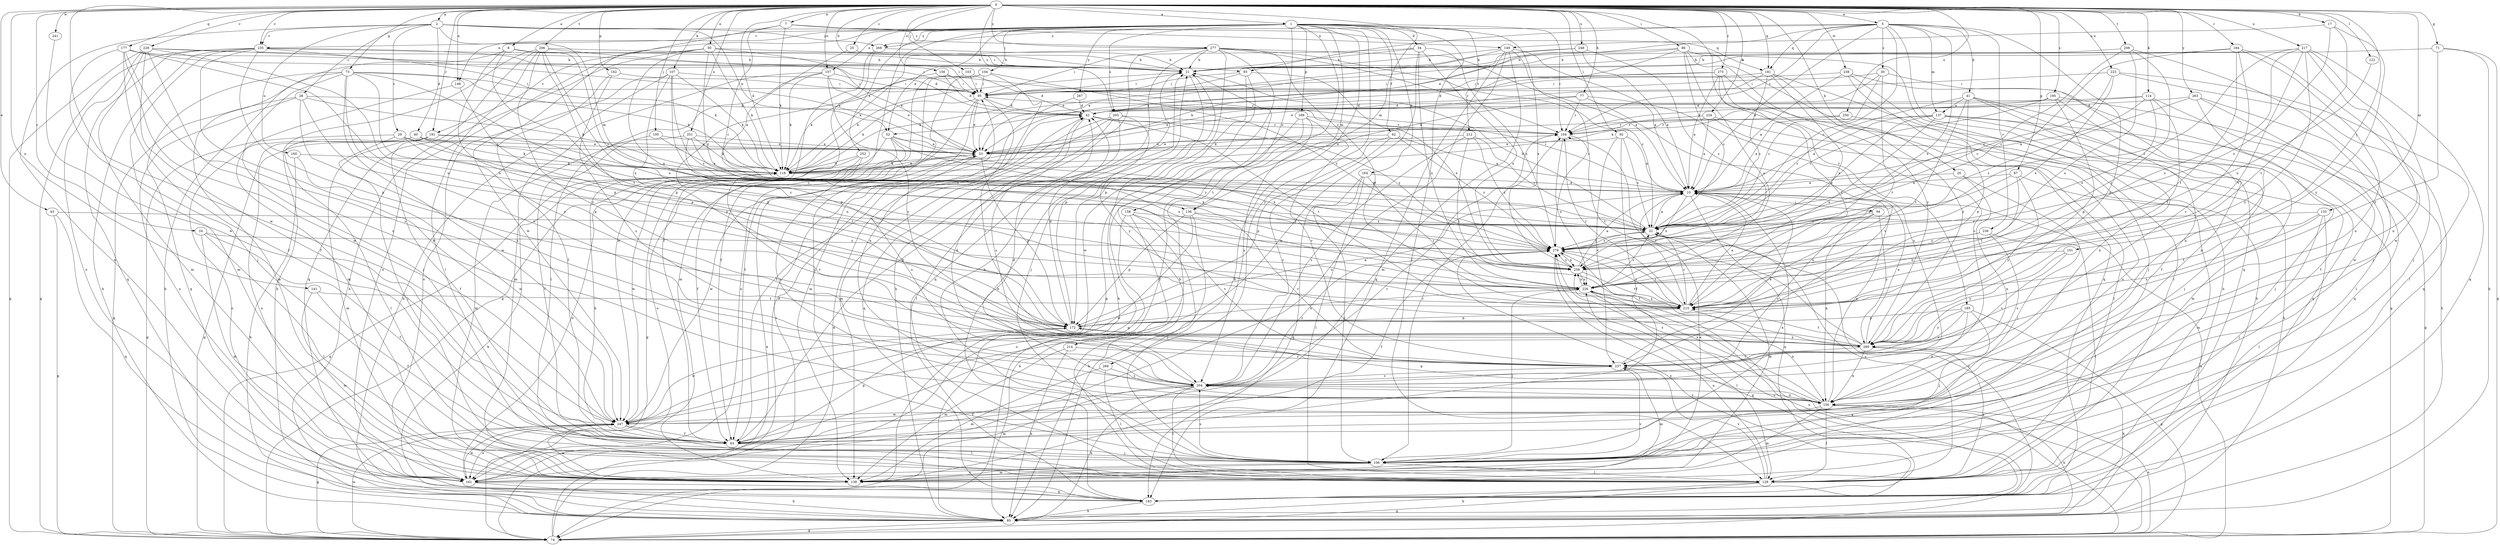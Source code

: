 strict digraph  {
0;
1;
2;
5;
7;
8;
10;
17;
20;
21;
24;
25;
28;
29;
30;
32;
34;
40;
41;
42;
43;
50;
52;
53;
62;
63;
67;
71;
73;
74;
77;
85;
86;
92;
93;
94;
95;
100;
101;
103;
104;
106;
107;
114;
118;
122;
128;
133;
136;
137;
138;
141;
148;
149;
150;
156;
157;
158;
160;
161;
162;
164;
169;
172;
177;
181;
183;
184;
185;
191;
194;
195;
203;
204;
206;
208;
212;
214;
215;
217;
223;
224;
226;
228;
235;
236;
237;
238;
241;
247;
248;
250;
251;
252;
258;
263;
266;
267;
268;
269;
275;
277;
279;
0 -> 1  [label=a];
0 -> 2  [label=a];
0 -> 5  [label=a];
0 -> 7  [label=a];
0 -> 8  [label=a];
0 -> 17  [label=b];
0 -> 20  [label=b];
0 -> 21  [label=b];
0 -> 24  [label=c];
0 -> 25  [label=c];
0 -> 43  [label=e];
0 -> 50  [label=e];
0 -> 67  [label=g];
0 -> 71  [label=g];
0 -> 73  [label=g];
0 -> 77  [label=h];
0 -> 86  [label=i];
0 -> 92  [label=i];
0 -> 100  [label=j];
0 -> 101  [label=j];
0 -> 103  [label=j];
0 -> 107  [label=k];
0 -> 114  [label=k];
0 -> 118  [label=k];
0 -> 122  [label=l];
0 -> 133  [label=m];
0 -> 136  [label=m];
0 -> 141  [label=n];
0 -> 148  [label=n];
0 -> 156  [label=o];
0 -> 157  [label=o];
0 -> 162  [label=p];
0 -> 177  [label=q];
0 -> 181  [label=q];
0 -> 184  [label=r];
0 -> 185  [label=r];
0 -> 191  [label=r];
0 -> 195  [label=s];
0 -> 203  [label=s];
0 -> 206  [label=t];
0 -> 208  [label=t];
0 -> 217  [label=u];
0 -> 223  [label=u];
0 -> 224  [label=u];
0 -> 228  [label=v];
0 -> 235  [label=v];
0 -> 238  [label=w];
0 -> 241  [label=w];
0 -> 247  [label=w];
0 -> 248  [label=x];
0 -> 250  [label=x];
0 -> 251  [label=x];
0 -> 263  [label=y];
0 -> 275  [label=z];
0 -> 277  [label=z];
1 -> 34  [label=d];
1 -> 52  [label=e];
1 -> 62  [label=f];
1 -> 63  [label=f];
1 -> 85  [label=h];
1 -> 104  [label=j];
1 -> 128  [label=l];
1 -> 136  [label=m];
1 -> 148  [label=n];
1 -> 157  [label=o];
1 -> 158  [label=o];
1 -> 164  [label=p];
1 -> 169  [label=p];
1 -> 191  [label=r];
1 -> 194  [label=r];
1 -> 203  [label=s];
1 -> 212  [label=t];
1 -> 214  [label=t];
1 -> 235  [label=v];
1 -> 252  [label=x];
1 -> 258  [label=x];
1 -> 266  [label=y];
1 -> 267  [label=y];
1 -> 268  [label=y];
2 -> 28  [label=c];
2 -> 29  [label=c];
2 -> 40  [label=d];
2 -> 52  [label=e];
2 -> 136  [label=m];
2 -> 160  [label=o];
2 -> 161  [label=o];
2 -> 181  [label=q];
2 -> 235  [label=v];
2 -> 268  [label=y];
5 -> 10  [label=a];
5 -> 30  [label=c];
5 -> 32  [label=c];
5 -> 41  [label=d];
5 -> 52  [label=e];
5 -> 93  [label=i];
5 -> 137  [label=m];
5 -> 181  [label=q];
5 -> 183  [label=q];
5 -> 194  [label=r];
5 -> 236  [label=v];
5 -> 258  [label=x];
5 -> 268  [label=y];
5 -> 269  [label=y];
7 -> 32  [label=c];
7 -> 118  [label=k];
7 -> 149  [label=n];
7 -> 247  [label=w];
7 -> 277  [label=z];
8 -> 32  [label=c];
8 -> 85  [label=h];
8 -> 93  [label=i];
8 -> 172  [label=p];
8 -> 215  [label=t];
10 -> 94  [label=i];
10 -> 95  [label=i];
10 -> 183  [label=q];
10 -> 258  [label=x];
17 -> 149  [label=n];
17 -> 215  [label=t];
17 -> 258  [label=x];
17 -> 269  [label=y];
20 -> 10  [label=a];
20 -> 106  [label=j];
20 -> 150  [label=n];
21 -> 95  [label=i];
21 -> 106  [label=j];
21 -> 172  [label=p];
24 -> 63  [label=f];
24 -> 128  [label=l];
24 -> 138  [label=m];
24 -> 279  [label=z];
25 -> 10  [label=a];
25 -> 21  [label=b];
28 -> 42  [label=d];
28 -> 74  [label=g];
28 -> 118  [label=k];
28 -> 161  [label=o];
28 -> 172  [label=p];
28 -> 204  [label=s];
29 -> 53  [label=e];
29 -> 74  [label=g];
29 -> 106  [label=j];
29 -> 118  [label=k];
29 -> 226  [label=u];
29 -> 279  [label=z];
30 -> 32  [label=c];
30 -> 95  [label=i];
30 -> 118  [label=k];
30 -> 150  [label=n];
30 -> 215  [label=t];
32 -> 10  [label=a];
32 -> 21  [label=b];
32 -> 138  [label=m];
32 -> 279  [label=z];
34 -> 21  [label=b];
34 -> 95  [label=i];
34 -> 226  [label=u];
34 -> 247  [label=w];
34 -> 258  [label=x];
34 -> 279  [label=z];
40 -> 32  [label=c];
40 -> 53  [label=e];
40 -> 128  [label=l];
40 -> 161  [label=o];
40 -> 215  [label=t];
41 -> 32  [label=c];
41 -> 63  [label=f];
41 -> 150  [label=n];
41 -> 172  [label=p];
41 -> 183  [label=q];
41 -> 215  [label=t];
41 -> 137  [label=o];
42 -> 194  [label=r];
42 -> 204  [label=s];
42 -> 215  [label=t];
42 -> 279  [label=z];
43 -> 32  [label=c];
43 -> 74  [label=g];
43 -> 183  [label=q];
50 -> 21  [label=b];
50 -> 32  [label=c];
50 -> 53  [label=e];
50 -> 85  [label=h];
50 -> 118  [label=k];
50 -> 161  [label=o];
50 -> 258  [label=x];
52 -> 53  [label=e];
52 -> 63  [label=f];
52 -> 74  [label=g];
52 -> 161  [label=o];
52 -> 226  [label=u];
52 -> 258  [label=x];
53 -> 118  [label=k];
53 -> 172  [label=p];
53 -> 204  [label=s];
53 -> 247  [label=w];
62 -> 10  [label=a];
62 -> 53  [label=e];
62 -> 172  [label=p];
62 -> 204  [label=s];
62 -> 279  [label=z];
63 -> 21  [label=b];
63 -> 106  [label=j];
63 -> 118  [label=k];
63 -> 172  [label=p];
63 -> 194  [label=r];
67 -> 10  [label=a];
67 -> 138  [label=m];
67 -> 215  [label=t];
67 -> 269  [label=y];
67 -> 279  [label=z];
71 -> 21  [label=b];
71 -> 74  [label=g];
71 -> 85  [label=h];
71 -> 269  [label=y];
73 -> 95  [label=i];
73 -> 106  [label=j];
73 -> 118  [label=k];
73 -> 138  [label=m];
73 -> 183  [label=q];
73 -> 237  [label=v];
73 -> 247  [label=w];
73 -> 258  [label=x];
73 -> 269  [label=y];
74 -> 10  [label=a];
74 -> 42  [label=d];
74 -> 53  [label=e];
74 -> 95  [label=i];
74 -> 150  [label=n];
74 -> 247  [label=w];
74 -> 279  [label=z];
77 -> 42  [label=d];
77 -> 53  [label=e];
77 -> 194  [label=r];
77 -> 204  [label=s];
77 -> 237  [label=v];
85 -> 74  [label=g];
85 -> 118  [label=k];
85 -> 226  [label=u];
86 -> 21  [label=b];
86 -> 32  [label=c];
86 -> 53  [label=e];
86 -> 85  [label=h];
86 -> 118  [label=k];
86 -> 183  [label=q];
86 -> 226  [label=u];
86 -> 269  [label=y];
92 -> 10  [label=a];
92 -> 32  [label=c];
92 -> 53  [label=e];
92 -> 63  [label=f];
92 -> 237  [label=v];
93 -> 85  [label=h];
93 -> 95  [label=i];
93 -> 118  [label=k];
93 -> 247  [label=w];
93 -> 258  [label=x];
94 -> 32  [label=c];
94 -> 150  [label=n];
94 -> 204  [label=s];
94 -> 269  [label=y];
95 -> 42  [label=d];
95 -> 53  [label=e];
95 -> 63  [label=f];
95 -> 118  [label=k];
95 -> 161  [label=o];
95 -> 237  [label=v];
100 -> 10  [label=a];
100 -> 53  [label=e];
100 -> 63  [label=f];
101 -> 237  [label=v];
101 -> 258  [label=x];
101 -> 269  [label=y];
103 -> 42  [label=d];
103 -> 95  [label=i];
103 -> 172  [label=p];
104 -> 63  [label=f];
104 -> 95  [label=i];
104 -> 106  [label=j];
104 -> 138  [label=m];
104 -> 150  [label=n];
104 -> 279  [label=z];
106 -> 10  [label=a];
106 -> 21  [label=b];
106 -> 128  [label=l];
106 -> 138  [label=m];
106 -> 161  [label=o];
106 -> 194  [label=r];
106 -> 204  [label=s];
107 -> 85  [label=h];
107 -> 95  [label=i];
107 -> 118  [label=k];
107 -> 161  [label=o];
107 -> 172  [label=p];
107 -> 269  [label=y];
107 -> 279  [label=z];
114 -> 10  [label=a];
114 -> 42  [label=d];
114 -> 194  [label=r];
114 -> 215  [label=t];
114 -> 247  [label=w];
114 -> 258  [label=x];
118 -> 10  [label=a];
118 -> 21  [label=b];
118 -> 53  [label=e];
118 -> 74  [label=g];
118 -> 237  [label=v];
122 -> 226  [label=u];
128 -> 21  [label=b];
128 -> 32  [label=c];
128 -> 74  [label=g];
128 -> 85  [label=h];
128 -> 226  [label=u];
128 -> 237  [label=v];
128 -> 269  [label=y];
133 -> 32  [label=c];
133 -> 106  [label=j];
133 -> 128  [label=l];
133 -> 215  [label=t];
133 -> 269  [label=y];
136 -> 32  [label=c];
136 -> 85  [label=h];
136 -> 172  [label=p];
136 -> 237  [label=v];
136 -> 247  [label=w];
137 -> 10  [label=a];
137 -> 74  [label=g];
137 -> 106  [label=j];
137 -> 138  [label=m];
137 -> 194  [label=r];
137 -> 226  [label=u];
137 -> 279  [label=z];
138 -> 10  [label=a];
138 -> 237  [label=v];
138 -> 247  [label=w];
141 -> 63  [label=f];
141 -> 138  [label=m];
141 -> 215  [label=t];
148 -> 138  [label=m];
148 -> 172  [label=p];
149 -> 10  [label=a];
149 -> 21  [label=b];
149 -> 53  [label=e];
149 -> 138  [label=m];
149 -> 161  [label=o];
149 -> 183  [label=q];
149 -> 279  [label=z];
150 -> 10  [label=a];
150 -> 42  [label=d];
150 -> 85  [label=h];
150 -> 128  [label=l];
150 -> 138  [label=m];
150 -> 172  [label=p];
150 -> 204  [label=s];
150 -> 247  [label=w];
150 -> 258  [label=x];
150 -> 279  [label=z];
156 -> 42  [label=d];
156 -> 95  [label=i];
156 -> 118  [label=k];
156 -> 194  [label=r];
157 -> 53  [label=e];
157 -> 95  [label=i];
157 -> 118  [label=k];
157 -> 128  [label=l];
157 -> 138  [label=m];
157 -> 269  [label=y];
158 -> 32  [label=c];
158 -> 85  [label=h];
158 -> 106  [label=j];
158 -> 161  [label=o];
158 -> 237  [label=v];
160 -> 85  [label=h];
160 -> 118  [label=k];
160 -> 247  [label=w];
161 -> 42  [label=d];
161 -> 85  [label=h];
161 -> 183  [label=q];
161 -> 247  [label=w];
162 -> 63  [label=f];
162 -> 95  [label=i];
162 -> 204  [label=s];
164 -> 10  [label=a];
164 -> 106  [label=j];
164 -> 128  [label=l];
164 -> 183  [label=q];
164 -> 215  [label=t];
169 -> 63  [label=f];
169 -> 74  [label=g];
169 -> 194  [label=r];
169 -> 204  [label=s];
169 -> 237  [label=v];
172 -> 10  [label=a];
172 -> 42  [label=d];
172 -> 226  [label=u];
172 -> 247  [label=w];
172 -> 269  [label=y];
177 -> 21  [label=b];
177 -> 42  [label=d];
177 -> 63  [label=f];
177 -> 106  [label=j];
177 -> 204  [label=s];
177 -> 226  [label=u];
177 -> 247  [label=w];
181 -> 32  [label=c];
181 -> 53  [label=e];
181 -> 95  [label=i];
181 -> 106  [label=j];
181 -> 258  [label=x];
181 -> 269  [label=y];
183 -> 21  [label=b];
183 -> 32  [label=c];
183 -> 85  [label=h];
183 -> 279  [label=z];
184 -> 21  [label=b];
184 -> 32  [label=c];
184 -> 150  [label=n];
184 -> 215  [label=t];
184 -> 237  [label=v];
184 -> 247  [label=w];
185 -> 74  [label=g];
185 -> 106  [label=j];
185 -> 150  [label=n];
185 -> 172  [label=p];
185 -> 237  [label=v];
185 -> 269  [label=y];
191 -> 32  [label=c];
191 -> 53  [label=e];
191 -> 63  [label=f];
191 -> 74  [label=g];
191 -> 138  [label=m];
191 -> 161  [label=o];
194 -> 53  [label=e];
194 -> 215  [label=t];
194 -> 226  [label=u];
195 -> 32  [label=c];
195 -> 42  [label=d];
195 -> 85  [label=h];
195 -> 118  [label=k];
195 -> 150  [label=n];
195 -> 172  [label=p];
203 -> 63  [label=f];
203 -> 128  [label=l];
203 -> 138  [label=m];
203 -> 183  [label=q];
203 -> 194  [label=r];
203 -> 269  [label=y];
204 -> 42  [label=d];
204 -> 63  [label=f];
204 -> 85  [label=h];
204 -> 128  [label=l];
204 -> 138  [label=m];
204 -> 150  [label=n];
204 -> 279  [label=z];
206 -> 21  [label=b];
206 -> 85  [label=h];
206 -> 95  [label=i];
206 -> 128  [label=l];
206 -> 172  [label=p];
206 -> 183  [label=q];
206 -> 226  [label=u];
206 -> 269  [label=y];
208 -> 21  [label=b];
208 -> 32  [label=c];
208 -> 106  [label=j];
208 -> 215  [label=t];
208 -> 226  [label=u];
212 -> 32  [label=c];
212 -> 53  [label=e];
212 -> 204  [label=s];
212 -> 215  [label=t];
212 -> 279  [label=z];
214 -> 85  [label=h];
214 -> 138  [label=m];
214 -> 237  [label=v];
215 -> 10  [label=a];
215 -> 32  [label=c];
215 -> 150  [label=n];
215 -> 172  [label=p];
215 -> 194  [label=r];
215 -> 279  [label=z];
217 -> 21  [label=b];
217 -> 106  [label=j];
217 -> 150  [label=n];
217 -> 183  [label=q];
217 -> 215  [label=t];
217 -> 226  [label=u];
217 -> 269  [label=y];
217 -> 279  [label=z];
223 -> 32  [label=c];
223 -> 95  [label=i];
223 -> 128  [label=l];
223 -> 183  [label=q];
223 -> 258  [label=x];
224 -> 10  [label=a];
224 -> 85  [label=h];
224 -> 118  [label=k];
224 -> 128  [label=l];
224 -> 194  [label=r];
226 -> 32  [label=c];
226 -> 74  [label=g];
226 -> 106  [label=j];
226 -> 128  [label=l];
226 -> 215  [label=t];
226 -> 258  [label=x];
228 -> 21  [label=b];
228 -> 53  [label=e];
228 -> 63  [label=f];
228 -> 74  [label=g];
228 -> 138  [label=m];
228 -> 150  [label=n];
228 -> 161  [label=o];
228 -> 226  [label=u];
235 -> 21  [label=b];
235 -> 74  [label=g];
235 -> 85  [label=h];
235 -> 95  [label=i];
235 -> 118  [label=k];
235 -> 138  [label=m];
235 -> 172  [label=p];
235 -> 183  [label=q];
235 -> 247  [label=w];
236 -> 128  [label=l];
236 -> 204  [label=s];
236 -> 226  [label=u];
236 -> 279  [label=z];
237 -> 10  [label=a];
237 -> 138  [label=m];
237 -> 204  [label=s];
238 -> 10  [label=a];
238 -> 74  [label=g];
238 -> 95  [label=i];
238 -> 128  [label=l];
238 -> 161  [label=o];
241 -> 247  [label=w];
247 -> 63  [label=f];
247 -> 74  [label=g];
247 -> 128  [label=l];
247 -> 161  [label=o];
248 -> 10  [label=a];
248 -> 21  [label=b];
248 -> 53  [label=e];
248 -> 279  [label=z];
250 -> 10  [label=a];
250 -> 106  [label=j];
250 -> 194  [label=r];
251 -> 53  [label=e];
251 -> 118  [label=k];
251 -> 138  [label=m];
251 -> 258  [label=x];
251 -> 279  [label=z];
252 -> 118  [label=k];
252 -> 150  [label=n];
252 -> 161  [label=o];
252 -> 247  [label=w];
258 -> 10  [label=a];
258 -> 215  [label=t];
258 -> 226  [label=u];
258 -> 279  [label=z];
263 -> 42  [label=d];
263 -> 63  [label=f];
263 -> 128  [label=l];
263 -> 183  [label=q];
263 -> 279  [label=z];
266 -> 128  [label=l];
266 -> 138  [label=m];
266 -> 204  [label=s];
267 -> 42  [label=d];
267 -> 138  [label=m];
268 -> 21  [label=b];
268 -> 74  [label=g];
268 -> 247  [label=w];
269 -> 10  [label=a];
269 -> 85  [label=h];
269 -> 150  [label=n];
269 -> 194  [label=r];
269 -> 215  [label=t];
269 -> 237  [label=v];
269 -> 279  [label=z];
275 -> 10  [label=a];
275 -> 42  [label=d];
275 -> 85  [label=h];
275 -> 95  [label=i];
275 -> 204  [label=s];
275 -> 215  [label=t];
277 -> 10  [label=a];
277 -> 21  [label=b];
277 -> 32  [label=c];
277 -> 74  [label=g];
277 -> 85  [label=h];
277 -> 118  [label=k];
277 -> 172  [label=p];
277 -> 183  [label=q];
277 -> 194  [label=r];
277 -> 215  [label=t];
279 -> 32  [label=c];
279 -> 63  [label=f];
279 -> 74  [label=g];
279 -> 215  [label=t];
279 -> 258  [label=x];
}
